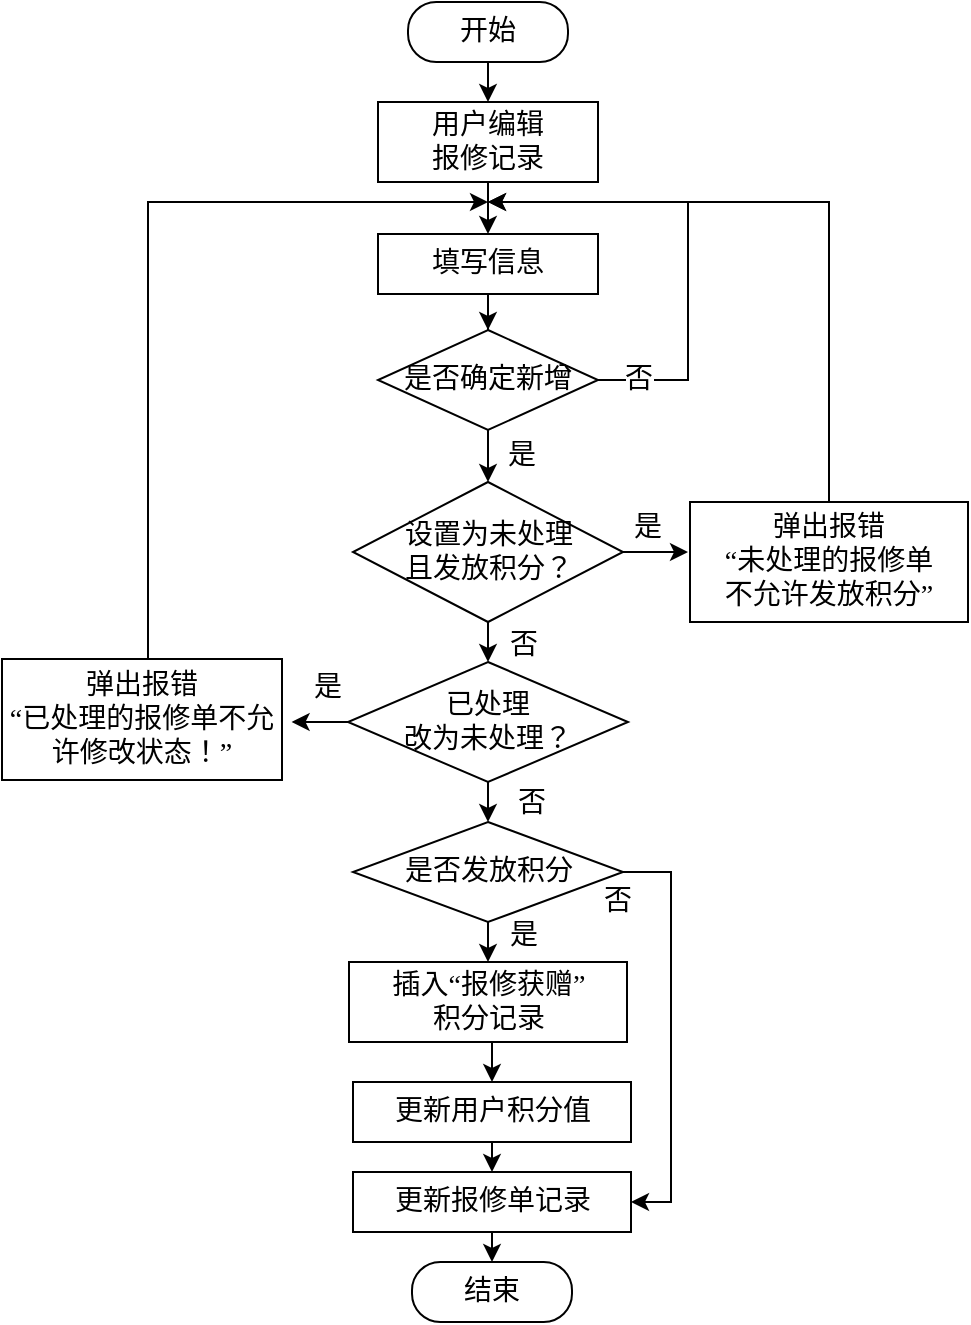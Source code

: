 <mxfile version="26.2.14">
  <diagram id="C5RBs43oDa-KdzZeNtuy" name="Page-1">
    <mxGraphModel dx="1727" dy="782" grid="1" gridSize="10" guides="1" tooltips="1" connect="1" arrows="1" fold="1" page="1" pageScale="1" pageWidth="827" pageHeight="1169" math="0" shadow="0">
      <root>
        <mxCell id="WIyWlLk6GJQsqaUBKTNV-0" />
        <mxCell id="WIyWlLk6GJQsqaUBKTNV-1" parent="WIyWlLk6GJQsqaUBKTNV-0" />
        <mxCell id="HvuJs7WOY1dfeLT5cr4M-6" style="edgeStyle=orthogonalEdgeStyle;rounded=0;orthogonalLoop=1;jettySize=auto;html=1;exitX=0.5;exitY=1;exitDx=0;exitDy=0;entryX=0.5;entryY=0;entryDx=0;entryDy=0;fontFamily=宋体;fontSize=14;fontColor=default;" parent="WIyWlLk6GJQsqaUBKTNV-1" source="WIyWlLk6GJQsqaUBKTNV-3" target="HvuJs7WOY1dfeLT5cr4M-1" edge="1">
          <mxGeometry relative="1" as="geometry" />
        </mxCell>
        <mxCell id="WIyWlLk6GJQsqaUBKTNV-3" value="开始" style="rounded=1;whiteSpace=wrap;html=1;fontSize=14;glass=0;strokeWidth=1;shadow=0;arcSize=47;fontFamily=宋体;" parent="WIyWlLk6GJQsqaUBKTNV-1" vertex="1">
          <mxGeometry x="180" y="90" width="80" height="30" as="geometry" />
        </mxCell>
        <mxCell id="HvuJs7WOY1dfeLT5cr4M-8" style="edgeStyle=orthogonalEdgeStyle;rounded=0;orthogonalLoop=1;jettySize=auto;html=1;exitX=0.5;exitY=1;exitDx=0;exitDy=0;fontFamily=宋体;fontSize=14;fontColor=default;" parent="WIyWlLk6GJQsqaUBKTNV-1" source="HvuJs7WOY1dfeLT5cr4M-0" target="HvuJs7WOY1dfeLT5cr4M-2" edge="1">
          <mxGeometry relative="1" as="geometry" />
        </mxCell>
        <mxCell id="HvuJs7WOY1dfeLT5cr4M-0" value="填写信息" style="rounded=0;whiteSpace=wrap;html=1;fontFamily=宋体;fontSize=14;" parent="WIyWlLk6GJQsqaUBKTNV-1" vertex="1">
          <mxGeometry x="165" y="206" width="110" height="30" as="geometry" />
        </mxCell>
        <mxCell id="HvuJs7WOY1dfeLT5cr4M-7" style="edgeStyle=orthogonalEdgeStyle;rounded=0;orthogonalLoop=1;jettySize=auto;html=1;exitX=0.5;exitY=1;exitDx=0;exitDy=0;entryX=0.5;entryY=0;entryDx=0;entryDy=0;fontFamily=宋体;fontSize=14;fontColor=default;" parent="WIyWlLk6GJQsqaUBKTNV-1" source="HvuJs7WOY1dfeLT5cr4M-1" target="HvuJs7WOY1dfeLT5cr4M-0" edge="1">
          <mxGeometry relative="1" as="geometry" />
        </mxCell>
        <mxCell id="HvuJs7WOY1dfeLT5cr4M-1" value="用户编辑&lt;div&gt;报修记录&lt;/div&gt;" style="rounded=0;whiteSpace=wrap;html=1;fontFamily=宋体;fontSize=14;" parent="WIyWlLk6GJQsqaUBKTNV-1" vertex="1">
          <mxGeometry x="165" y="140" width="110" height="40" as="geometry" />
        </mxCell>
        <mxCell id="HvuJs7WOY1dfeLT5cr4M-9" style="edgeStyle=orthogonalEdgeStyle;rounded=0;orthogonalLoop=1;jettySize=auto;html=1;exitX=0.5;exitY=1;exitDx=0;exitDy=0;entryX=0.5;entryY=0;entryDx=0;entryDy=0;fontFamily=宋体;fontSize=14;fontColor=default;" parent="WIyWlLk6GJQsqaUBKTNV-1" source="HvuJs7WOY1dfeLT5cr4M-2" target="HvuJs7WOY1dfeLT5cr4M-4" edge="1">
          <mxGeometry relative="1" as="geometry" />
        </mxCell>
        <mxCell id="HvuJs7WOY1dfeLT5cr4M-12" style="edgeStyle=orthogonalEdgeStyle;rounded=0;orthogonalLoop=1;jettySize=auto;html=1;exitX=1;exitY=0.5;exitDx=0;exitDy=0;fontFamily=宋体;fontSize=14;fontColor=default;" parent="WIyWlLk6GJQsqaUBKTNV-1" source="HvuJs7WOY1dfeLT5cr4M-2" edge="1">
          <mxGeometry relative="1" as="geometry">
            <mxPoint x="220" y="190" as="targetPoint" />
            <Array as="points">
              <mxPoint x="320" y="279" />
              <mxPoint x="320" y="190" />
            </Array>
          </mxGeometry>
        </mxCell>
        <mxCell id="HvuJs7WOY1dfeLT5cr4M-13" value="否" style="edgeLabel;html=1;align=center;verticalAlign=middle;resizable=0;points=[];rounded=0;strokeColor=default;fontFamily=宋体;fontSize=14;fontColor=default;fillColor=default;" parent="HvuJs7WOY1dfeLT5cr4M-12" vertex="1" connectable="0">
          <mxGeometry x="-0.834" relative="1" as="geometry">
            <mxPoint as="offset" />
          </mxGeometry>
        </mxCell>
        <mxCell id="HvuJs7WOY1dfeLT5cr4M-2" value="&lt;font style=&quot;font-size: 14px;&quot; face=&quot;宋体&quot;&gt;是否确定新增&lt;/font&gt;" style="rhombus;whiteSpace=wrap;html=1;" parent="WIyWlLk6GJQsqaUBKTNV-1" vertex="1">
          <mxGeometry x="165" y="254" width="110" height="50" as="geometry" />
        </mxCell>
        <mxCell id="HvuJs7WOY1dfeLT5cr4M-18" style="edgeStyle=orthogonalEdgeStyle;rounded=0;orthogonalLoop=1;jettySize=auto;html=1;exitX=0.5;exitY=1;exitDx=0;exitDy=0;entryX=0.5;entryY=0;entryDx=0;entryDy=0;fontFamily=宋体;fontSize=14;fontColor=default;" parent="WIyWlLk6GJQsqaUBKTNV-1" source="HvuJs7WOY1dfeLT5cr4M-4" target="HvuJs7WOY1dfeLT5cr4M-16" edge="1">
          <mxGeometry relative="1" as="geometry" />
        </mxCell>
        <mxCell id="jf-nuit6ZHJ0i_yXNQjx-2" style="edgeStyle=orthogonalEdgeStyle;rounded=0;orthogonalLoop=1;jettySize=auto;html=1;exitX=1;exitY=0.5;exitDx=0;exitDy=0;" edge="1" parent="WIyWlLk6GJQsqaUBKTNV-1" source="HvuJs7WOY1dfeLT5cr4M-4">
          <mxGeometry relative="1" as="geometry">
            <mxPoint x="320" y="365" as="targetPoint" />
          </mxGeometry>
        </mxCell>
        <mxCell id="HvuJs7WOY1dfeLT5cr4M-4" value="&lt;font face=&quot;宋体&quot;&gt;&lt;span style=&quot;font-size: 14px;&quot;&gt;设置为未处理&lt;/span&gt;&lt;/font&gt;&lt;div&gt;&lt;font face=&quot;宋体&quot;&gt;&lt;span style=&quot;font-size: 14px;&quot;&gt;且发放积分？&lt;/span&gt;&lt;/font&gt;&lt;/div&gt;" style="rhombus;whiteSpace=wrap;html=1;" parent="WIyWlLk6GJQsqaUBKTNV-1" vertex="1">
          <mxGeometry x="152.5" y="330" width="135" height="70" as="geometry" />
        </mxCell>
        <mxCell id="HvuJs7WOY1dfeLT5cr4M-15" value="是" style="text;html=1;align=center;verticalAlign=middle;whiteSpace=wrap;rounded=0;fontFamily=宋体;fontSize=14;fontColor=default;spacing=0;" parent="WIyWlLk6GJQsqaUBKTNV-1" vertex="1">
          <mxGeometry x="227" y="304" width="20" height="26" as="geometry" />
        </mxCell>
        <mxCell id="HvuJs7WOY1dfeLT5cr4M-35" style="edgeStyle=orthogonalEdgeStyle;rounded=0;orthogonalLoop=1;jettySize=auto;html=1;exitX=0.5;exitY=1;exitDx=0;exitDy=0;entryX=0.5;entryY=0;entryDx=0;entryDy=0;fontFamily=宋体;fontSize=14;fontColor=default;" parent="WIyWlLk6GJQsqaUBKTNV-1" source="HvuJs7WOY1dfeLT5cr4M-16" edge="1">
          <mxGeometry relative="1" as="geometry">
            <mxPoint x="220" y="500" as="targetPoint" />
          </mxGeometry>
        </mxCell>
        <mxCell id="HvuJs7WOY1dfeLT5cr4M-16" value="&lt;font face=&quot;宋体&quot;&gt;&lt;span style=&quot;font-size: 14px;&quot;&gt;已处理&lt;/span&gt;&lt;/font&gt;&lt;div&gt;&lt;font face=&quot;宋体&quot;&gt;&lt;span style=&quot;font-size: 14px;&quot;&gt;改为未处理？&lt;/span&gt;&lt;/font&gt;&lt;/div&gt;" style="rhombus;whiteSpace=wrap;html=1;" parent="WIyWlLk6GJQsqaUBKTNV-1" vertex="1">
          <mxGeometry x="150" y="420" width="140" height="60" as="geometry" />
        </mxCell>
        <mxCell id="HvuJs7WOY1dfeLT5cr4M-29" style="edgeStyle=orthogonalEdgeStyle;rounded=0;orthogonalLoop=1;jettySize=auto;html=1;exitX=0.5;exitY=0;exitDx=0;exitDy=0;fontFamily=宋体;fontSize=14;fontColor=default;" parent="WIyWlLk6GJQsqaUBKTNV-1" source="HvuJs7WOY1dfeLT5cr4M-23" edge="1">
          <mxGeometry relative="1" as="geometry">
            <mxPoint x="220" y="190" as="targetPoint" />
            <Array as="points">
              <mxPoint x="391" y="190" />
            </Array>
          </mxGeometry>
        </mxCell>
        <mxCell id="HvuJs7WOY1dfeLT5cr4M-23" value="弹出报错&lt;div&gt;“&lt;span style=&quot;font-size: 10.5pt;&quot;&gt;未处理的报修单&lt;/span&gt;&lt;/div&gt;&lt;div&gt;&lt;span style=&quot;font-size: 10.5pt;&quot;&gt;不允许发放积分”&lt;/span&gt;&lt;/div&gt;" style="rounded=0;whiteSpace=wrap;html=1;fontFamily=宋体;fontSize=14;" parent="WIyWlLk6GJQsqaUBKTNV-1" vertex="1">
          <mxGeometry x="321" y="340" width="139" height="60" as="geometry" />
        </mxCell>
        <mxCell id="HvuJs7WOY1dfeLT5cr4M-32" style="edgeStyle=orthogonalEdgeStyle;rounded=0;orthogonalLoop=1;jettySize=auto;html=1;exitX=0.5;exitY=0;exitDx=0;exitDy=0;fontFamily=宋体;fontSize=14;fontColor=default;" parent="WIyWlLk6GJQsqaUBKTNV-1" source="HvuJs7WOY1dfeLT5cr4M-26" edge="1">
          <mxGeometry relative="1" as="geometry">
            <mxPoint x="220" y="190" as="targetPoint" />
            <Array as="points">
              <mxPoint x="50" y="190" />
            </Array>
          </mxGeometry>
        </mxCell>
        <mxCell id="HvuJs7WOY1dfeLT5cr4M-26" value="弹出报错&lt;div&gt;“已处理的报修单不允许修改状态！”&lt;/div&gt;" style="rounded=0;whiteSpace=wrap;html=1;fontFamily=宋体;fontSize=14;" parent="WIyWlLk6GJQsqaUBKTNV-1" vertex="1">
          <mxGeometry x="-23" y="418.5" width="140" height="60.5" as="geometry" />
        </mxCell>
        <mxCell id="HvuJs7WOY1dfeLT5cr4M-30" value="是" style="text;html=1;align=center;verticalAlign=middle;whiteSpace=wrap;rounded=0;fontFamily=宋体;fontSize=14;fontColor=default;spacing=0;" parent="WIyWlLk6GJQsqaUBKTNV-1" vertex="1">
          <mxGeometry x="290" y="340" width="20" height="26" as="geometry" />
        </mxCell>
        <mxCell id="HvuJs7WOY1dfeLT5cr4M-31" value="是" style="text;html=1;align=center;verticalAlign=middle;whiteSpace=wrap;rounded=0;fontFamily=宋体;fontSize=14;fontColor=default;spacing=0;" parent="WIyWlLk6GJQsqaUBKTNV-1" vertex="1">
          <mxGeometry x="130" y="420" width="20" height="26" as="geometry" />
        </mxCell>
        <mxCell id="HvuJs7WOY1dfeLT5cr4M-36" value="否" style="text;html=1;align=center;verticalAlign=middle;whiteSpace=wrap;rounded=0;fontFamily=宋体;fontSize=14;fontColor=default;" parent="WIyWlLk6GJQsqaUBKTNV-1" vertex="1">
          <mxGeometry x="228" y="402" width="20" height="20" as="geometry" />
        </mxCell>
        <mxCell id="jf-nuit6ZHJ0i_yXNQjx-5" style="edgeStyle=orthogonalEdgeStyle;rounded=0;orthogonalLoop=1;jettySize=auto;html=1;exitX=0;exitY=0.5;exitDx=0;exitDy=0;entryX=1.034;entryY=0.532;entryDx=0;entryDy=0;entryPerimeter=0;" edge="1" parent="WIyWlLk6GJQsqaUBKTNV-1" source="HvuJs7WOY1dfeLT5cr4M-16" target="HvuJs7WOY1dfeLT5cr4M-26">
          <mxGeometry relative="1" as="geometry" />
        </mxCell>
        <mxCell id="jf-nuit6ZHJ0i_yXNQjx-10" style="edgeStyle=orthogonalEdgeStyle;rounded=0;orthogonalLoop=1;jettySize=auto;html=1;exitX=0.5;exitY=1;exitDx=0;exitDy=0;entryX=0.5;entryY=0;entryDx=0;entryDy=0;" edge="1" parent="WIyWlLk6GJQsqaUBKTNV-1" source="jf-nuit6ZHJ0i_yXNQjx-6" target="jf-nuit6ZHJ0i_yXNQjx-8">
          <mxGeometry relative="1" as="geometry" />
        </mxCell>
        <mxCell id="jf-nuit6ZHJ0i_yXNQjx-14" style="edgeStyle=orthogonalEdgeStyle;rounded=0;orthogonalLoop=1;jettySize=auto;html=1;exitX=1;exitY=0.5;exitDx=0;exitDy=0;entryX=1;entryY=0.5;entryDx=0;entryDy=0;" edge="1" parent="WIyWlLk6GJQsqaUBKTNV-1" source="jf-nuit6ZHJ0i_yXNQjx-6" target="jf-nuit6ZHJ0i_yXNQjx-12">
          <mxGeometry relative="1" as="geometry" />
        </mxCell>
        <mxCell id="jf-nuit6ZHJ0i_yXNQjx-6" value="&lt;font face=&quot;宋体&quot;&gt;&lt;span style=&quot;font-size: 14px;&quot;&gt;是否发放积分&lt;/span&gt;&lt;/font&gt;" style="rhombus;whiteSpace=wrap;html=1;" vertex="1" parent="WIyWlLk6GJQsqaUBKTNV-1">
          <mxGeometry x="152.5" y="500" width="135" height="50" as="geometry" />
        </mxCell>
        <mxCell id="jf-nuit6ZHJ0i_yXNQjx-11" style="edgeStyle=orthogonalEdgeStyle;rounded=0;orthogonalLoop=1;jettySize=auto;html=1;exitX=0.5;exitY=1;exitDx=0;exitDy=0;entryX=0.5;entryY=0;entryDx=0;entryDy=0;" edge="1" parent="WIyWlLk6GJQsqaUBKTNV-1" source="jf-nuit6ZHJ0i_yXNQjx-8" target="jf-nuit6ZHJ0i_yXNQjx-9">
          <mxGeometry relative="1" as="geometry" />
        </mxCell>
        <mxCell id="jf-nuit6ZHJ0i_yXNQjx-8" value="插入“报修获赠”&lt;div&gt;积分记录&lt;/div&gt;" style="rounded=0;whiteSpace=wrap;html=1;fontFamily=宋体;fontSize=14;" vertex="1" parent="WIyWlLk6GJQsqaUBKTNV-1">
          <mxGeometry x="150.5" y="570" width="139" height="40" as="geometry" />
        </mxCell>
        <mxCell id="jf-nuit6ZHJ0i_yXNQjx-13" style="edgeStyle=orthogonalEdgeStyle;rounded=0;orthogonalLoop=1;jettySize=auto;html=1;exitX=0.5;exitY=1;exitDx=0;exitDy=0;entryX=0.5;entryY=0;entryDx=0;entryDy=0;" edge="1" parent="WIyWlLk6GJQsqaUBKTNV-1" source="jf-nuit6ZHJ0i_yXNQjx-9" target="jf-nuit6ZHJ0i_yXNQjx-12">
          <mxGeometry relative="1" as="geometry" />
        </mxCell>
        <mxCell id="jf-nuit6ZHJ0i_yXNQjx-9" value="更新用户积分值" style="rounded=0;whiteSpace=wrap;html=1;fontFamily=宋体;fontSize=14;" vertex="1" parent="WIyWlLk6GJQsqaUBKTNV-1">
          <mxGeometry x="152.5" y="630" width="139" height="30" as="geometry" />
        </mxCell>
        <mxCell id="jf-nuit6ZHJ0i_yXNQjx-16" style="edgeStyle=orthogonalEdgeStyle;rounded=0;orthogonalLoop=1;jettySize=auto;html=1;exitX=0.5;exitY=1;exitDx=0;exitDy=0;entryX=0.5;entryY=0;entryDx=0;entryDy=0;" edge="1" parent="WIyWlLk6GJQsqaUBKTNV-1" source="jf-nuit6ZHJ0i_yXNQjx-12" target="jf-nuit6ZHJ0i_yXNQjx-15">
          <mxGeometry relative="1" as="geometry" />
        </mxCell>
        <mxCell id="jf-nuit6ZHJ0i_yXNQjx-12" value="更新报修单记录" style="rounded=0;whiteSpace=wrap;html=1;fontFamily=宋体;fontSize=14;" vertex="1" parent="WIyWlLk6GJQsqaUBKTNV-1">
          <mxGeometry x="152.5" y="675" width="139" height="30" as="geometry" />
        </mxCell>
        <mxCell id="jf-nuit6ZHJ0i_yXNQjx-15" value="结束" style="rounded=1;whiteSpace=wrap;html=1;fontSize=14;glass=0;strokeWidth=1;shadow=0;arcSize=47;fontFamily=宋体;" vertex="1" parent="WIyWlLk6GJQsqaUBKTNV-1">
          <mxGeometry x="182" y="720" width="80" height="30" as="geometry" />
        </mxCell>
        <mxCell id="jf-nuit6ZHJ0i_yXNQjx-18" value="是" style="text;html=1;align=center;verticalAlign=middle;whiteSpace=wrap;rounded=0;fontFamily=宋体;fontSize=14;fontColor=default;spacing=0;" vertex="1" parent="WIyWlLk6GJQsqaUBKTNV-1">
          <mxGeometry x="228" y="544" width="20" height="26" as="geometry" />
        </mxCell>
        <mxCell id="jf-nuit6ZHJ0i_yXNQjx-19" value="否" style="text;html=1;align=center;verticalAlign=middle;whiteSpace=wrap;rounded=0;fontFamily=宋体;fontSize=14;fontColor=default;" vertex="1" parent="WIyWlLk6GJQsqaUBKTNV-1">
          <mxGeometry x="275" y="530" width="20" height="20" as="geometry" />
        </mxCell>
        <mxCell id="jf-nuit6ZHJ0i_yXNQjx-20" value="否" style="text;html=1;align=center;verticalAlign=middle;whiteSpace=wrap;rounded=0;fontFamily=宋体;fontSize=14;fontColor=default;" vertex="1" parent="WIyWlLk6GJQsqaUBKTNV-1">
          <mxGeometry x="232" y="481" width="20" height="20" as="geometry" />
        </mxCell>
      </root>
    </mxGraphModel>
  </diagram>
</mxfile>
